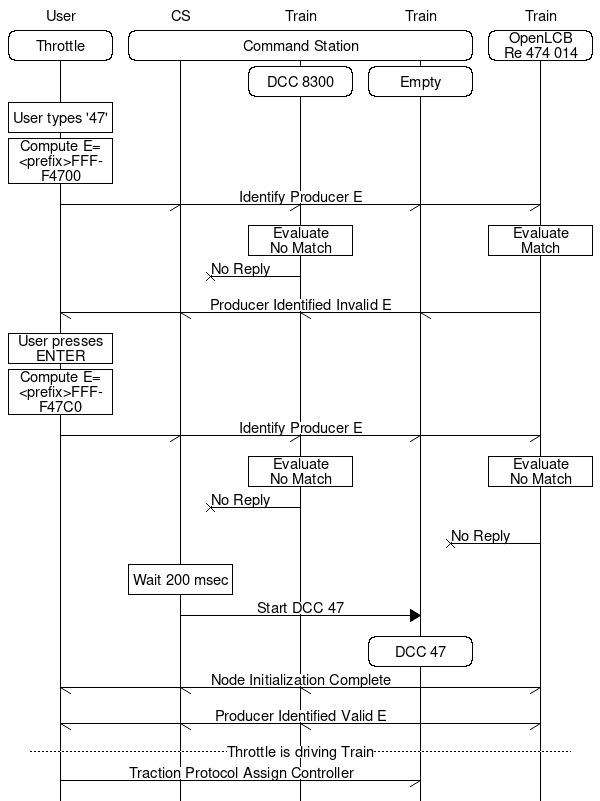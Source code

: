 # MSC for Train Search Protocol Allocate flow
msc {

  sp [label="User"],
  cs [label="CS"],
  t1 [label="Train"], t2 [label="Train"], t3 [label="Train"];

  sp rbox sp [label="Throttle"],
  cs rbox t2 [label="Command Station"],
  t3 rbox t3 [label="OpenLCB\nRe 474 014"];

  t1 rbox t1 [label="DCC 8300"],
  t2 rbox t2 [label="Empty"];

  sp box sp [label="User types '47'"];

  sp box sp [label="Compute E=\n<prefix>FFFF4700"];

  sp->* [label="Identify Producer E"];

  t1 box t1 [label="Evaluate\nNo Match"],
  t3 box t3 [label="Evaluate\nMatch"];

  cs x- t1 [label="No Reply"];
  *<-t3 [label="Producer Identified Invalid E"];

  sp box sp [label="User presses ENTER"];
  sp box sp [label="Compute E=\n<prefix>FFFF47C0"];

  sp->* [label="Identify Producer E"];

  t1 box t1 [label="Evaluate\nNo Match"],
  t3 box t3 [label="Evaluate\nNo Match"];

  cs x- t1 [label="No Reply"];
  t2 x- t3 [label="No Reply"];

  cs box cs [label="Wait 200 msec"];

  cs => t2 [label="Start DCC 47"];

  t2 rbox t2 [label="DCC 47"];

  * <-t2 [label="Node Initialization Complete"];
  * <-t2 [label="Producer Identified Valid E"];

  --- [label="Throttle is driving Train"];

  sp -> t2 [label="Traction Protocol Assign Controller"];
  
}

